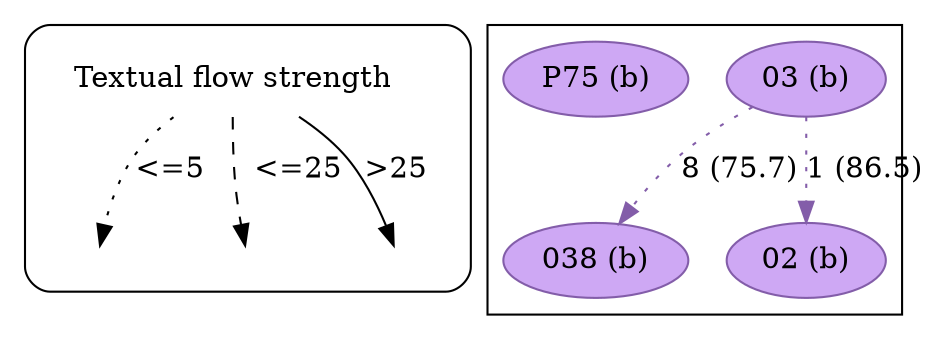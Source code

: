 strict digraph  {
	node [label="\N"];
	subgraph cluster_legend {
		graph [style=rounded];
		leg_s		 [label="Textual flow strength",
			shape=plaintext];
		leg_e1		 [fixedsize=True,
			height=0.2,
			label="",
			style=invis];
		leg_s -> leg_e1		 [label="<=5  ",
			style=dotted];
		leg_e2		 [fixedsize=True,
			height=0.2,
			label="",
			style=invis];
		leg_s -> leg_e2		 [label="  <=25",
			style=dashed];
		leg_e3		 [fixedsize=True,
			height=0.2,
			label="",
			style=invis];
		leg_s -> leg_e3		 [label=">25",
			style=solid];
	}
	subgraph cluster_reading {
		03		 [color="#835da9",
			fillcolor="#CEA8F4",
			label="03 (b)",
			style=filled];
		038		 [color="#835da9",
			fillcolor="#CEA8F4",
			label="038 (b)",
			style=filled];
		03 -> 038		 [color="#835da9",
			label="8 (75.7)",
			style=dotted];
		02		 [color="#835da9",
			fillcolor="#CEA8F4",
			label="02 (b)",
			style=filled];
		03 -> 02		 [color="#835da9",
			label="1 (86.5)",
			style=dotted];
		P75		 [color="#835da9",
			fillcolor="#CEA8F4",
			label="P75 (b)",
			style=filled];
	}
}
